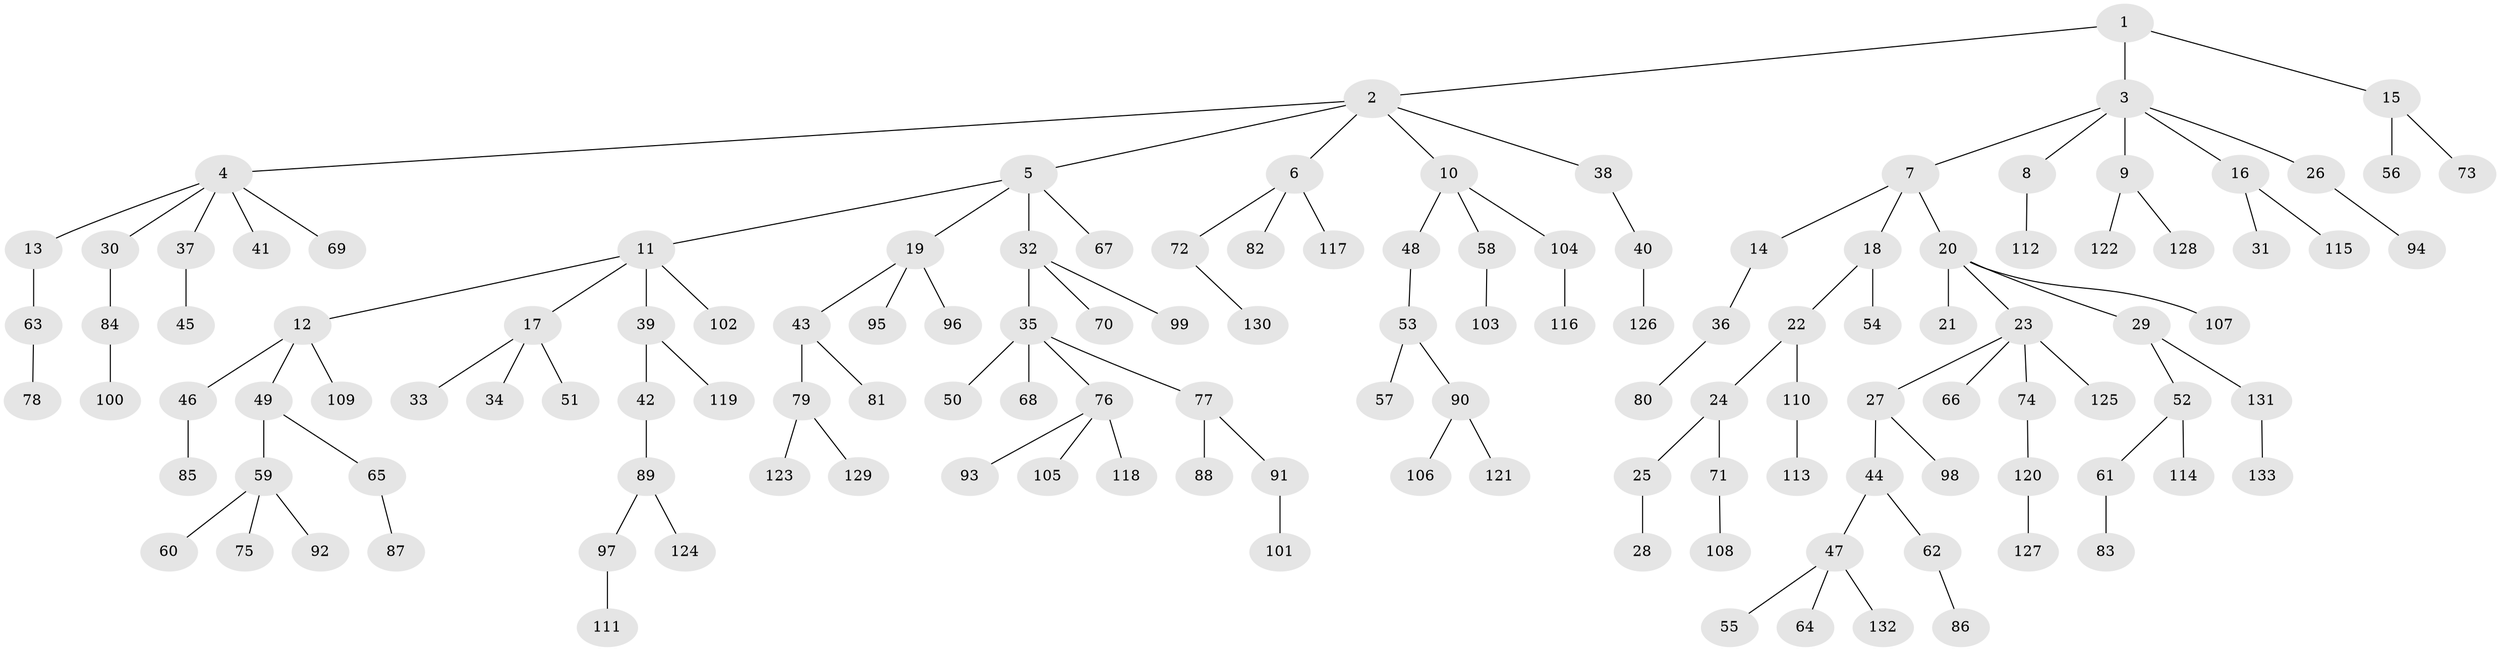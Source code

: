 // coarse degree distribution, {2: 0.2727272727272727, 5: 0.03636363636363636, 4: 0.07272727272727272, 3: 0.16363636363636364, 1: 0.45454545454545453}
// Generated by graph-tools (version 1.1) at 2025/51/03/04/25 22:51:41]
// undirected, 133 vertices, 132 edges
graph export_dot {
  node [color=gray90,style=filled];
  1;
  2;
  3;
  4;
  5;
  6;
  7;
  8;
  9;
  10;
  11;
  12;
  13;
  14;
  15;
  16;
  17;
  18;
  19;
  20;
  21;
  22;
  23;
  24;
  25;
  26;
  27;
  28;
  29;
  30;
  31;
  32;
  33;
  34;
  35;
  36;
  37;
  38;
  39;
  40;
  41;
  42;
  43;
  44;
  45;
  46;
  47;
  48;
  49;
  50;
  51;
  52;
  53;
  54;
  55;
  56;
  57;
  58;
  59;
  60;
  61;
  62;
  63;
  64;
  65;
  66;
  67;
  68;
  69;
  70;
  71;
  72;
  73;
  74;
  75;
  76;
  77;
  78;
  79;
  80;
  81;
  82;
  83;
  84;
  85;
  86;
  87;
  88;
  89;
  90;
  91;
  92;
  93;
  94;
  95;
  96;
  97;
  98;
  99;
  100;
  101;
  102;
  103;
  104;
  105;
  106;
  107;
  108;
  109;
  110;
  111;
  112;
  113;
  114;
  115;
  116;
  117;
  118;
  119;
  120;
  121;
  122;
  123;
  124;
  125;
  126;
  127;
  128;
  129;
  130;
  131;
  132;
  133;
  1 -- 2;
  1 -- 3;
  1 -- 15;
  2 -- 4;
  2 -- 5;
  2 -- 6;
  2 -- 10;
  2 -- 38;
  3 -- 7;
  3 -- 8;
  3 -- 9;
  3 -- 16;
  3 -- 26;
  4 -- 13;
  4 -- 30;
  4 -- 37;
  4 -- 41;
  4 -- 69;
  5 -- 11;
  5 -- 19;
  5 -- 32;
  5 -- 67;
  6 -- 72;
  6 -- 82;
  6 -- 117;
  7 -- 14;
  7 -- 18;
  7 -- 20;
  8 -- 112;
  9 -- 122;
  9 -- 128;
  10 -- 48;
  10 -- 58;
  10 -- 104;
  11 -- 12;
  11 -- 17;
  11 -- 39;
  11 -- 102;
  12 -- 46;
  12 -- 49;
  12 -- 109;
  13 -- 63;
  14 -- 36;
  15 -- 56;
  15 -- 73;
  16 -- 31;
  16 -- 115;
  17 -- 33;
  17 -- 34;
  17 -- 51;
  18 -- 22;
  18 -- 54;
  19 -- 43;
  19 -- 95;
  19 -- 96;
  20 -- 21;
  20 -- 23;
  20 -- 29;
  20 -- 107;
  22 -- 24;
  22 -- 110;
  23 -- 27;
  23 -- 66;
  23 -- 74;
  23 -- 125;
  24 -- 25;
  24 -- 71;
  25 -- 28;
  26 -- 94;
  27 -- 44;
  27 -- 98;
  29 -- 52;
  29 -- 131;
  30 -- 84;
  32 -- 35;
  32 -- 70;
  32 -- 99;
  35 -- 50;
  35 -- 68;
  35 -- 76;
  35 -- 77;
  36 -- 80;
  37 -- 45;
  38 -- 40;
  39 -- 42;
  39 -- 119;
  40 -- 126;
  42 -- 89;
  43 -- 79;
  43 -- 81;
  44 -- 47;
  44 -- 62;
  46 -- 85;
  47 -- 55;
  47 -- 64;
  47 -- 132;
  48 -- 53;
  49 -- 59;
  49 -- 65;
  52 -- 61;
  52 -- 114;
  53 -- 57;
  53 -- 90;
  58 -- 103;
  59 -- 60;
  59 -- 75;
  59 -- 92;
  61 -- 83;
  62 -- 86;
  63 -- 78;
  65 -- 87;
  71 -- 108;
  72 -- 130;
  74 -- 120;
  76 -- 93;
  76 -- 105;
  76 -- 118;
  77 -- 88;
  77 -- 91;
  79 -- 123;
  79 -- 129;
  84 -- 100;
  89 -- 97;
  89 -- 124;
  90 -- 106;
  90 -- 121;
  91 -- 101;
  97 -- 111;
  104 -- 116;
  110 -- 113;
  120 -- 127;
  131 -- 133;
}
